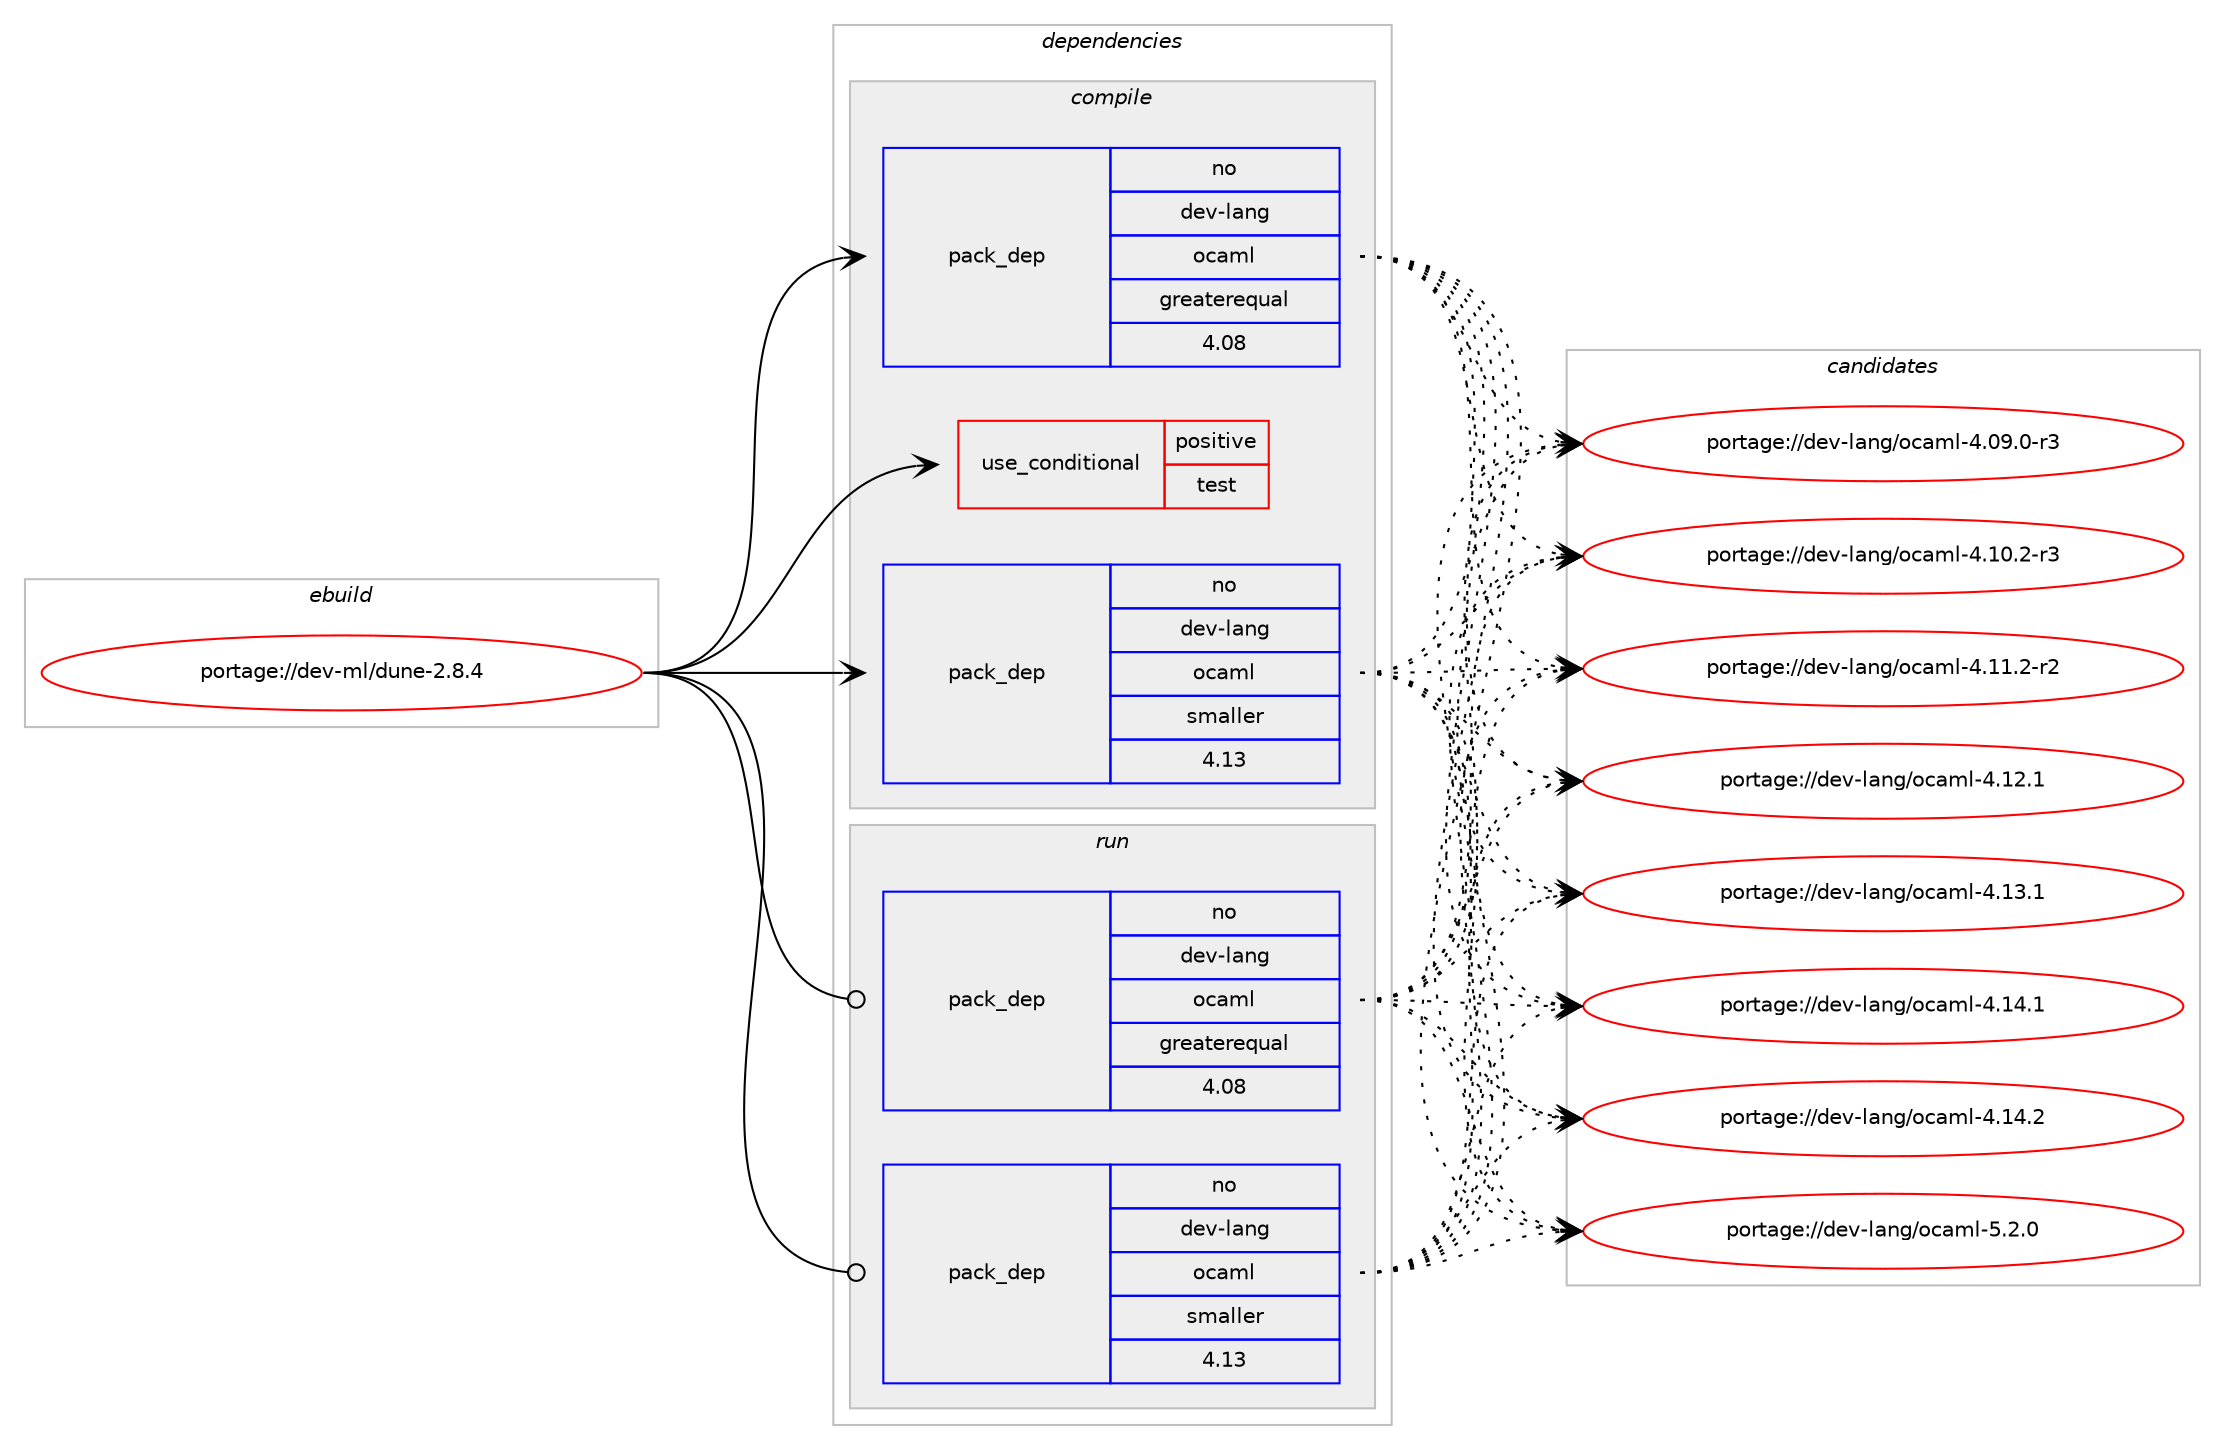 digraph prolog {

# *************
# Graph options
# *************

newrank=true;
concentrate=true;
compound=true;
graph [rankdir=LR,fontname=Helvetica,fontsize=10,ranksep=1.5];#, ranksep=2.5, nodesep=0.2];
edge  [arrowhead=vee];
node  [fontname=Helvetica,fontsize=10];

# **********
# The ebuild
# **********

subgraph cluster_leftcol {
color=gray;
rank=same;
label=<<i>ebuild</i>>;
id [label="portage://dev-ml/dune-2.8.4", color=red, width=4, href="../dev-ml/dune-2.8.4.svg"];
}

# ****************
# The dependencies
# ****************

subgraph cluster_midcol {
color=gray;
label=<<i>dependencies</i>>;
subgraph cluster_compile {
fillcolor="#eeeeee";
style=filled;
label=<<i>compile</i>>;
subgraph cond28450 {
dependency59683 [label=<<TABLE BORDER="0" CELLBORDER="1" CELLSPACING="0" CELLPADDING="4"><TR><TD ROWSPAN="3" CELLPADDING="10">use_conditional</TD></TR><TR><TD>positive</TD></TR><TR><TD>test</TD></TR></TABLE>>, shape=none, color=red];
# *** BEGIN UNKNOWN DEPENDENCY TYPE (TODO) ***
# dependency59683 -> package_dependency(portage://dev-ml/dune-2.8.4,install,no,dev-ml,core_bench,none,[,,],[],[])
# *** END UNKNOWN DEPENDENCY TYPE (TODO) ***

# *** BEGIN UNKNOWN DEPENDENCY TYPE (TODO) ***
# dependency59683 -> package_dependency(portage://dev-ml/dune-2.8.4,install,no,dev-ml,ppx_bench,none,[,,],[],[])
# *** END UNKNOWN DEPENDENCY TYPE (TODO) ***

# *** BEGIN UNKNOWN DEPENDENCY TYPE (TODO) ***
# dependency59683 -> package_dependency(portage://dev-ml/dune-2.8.4,install,no,dev-ml,ppx_expect,none,[,,],[],[])
# *** END UNKNOWN DEPENDENCY TYPE (TODO) ***

}
id:e -> dependency59683:w [weight=20,style="solid",arrowhead="vee"];
subgraph pack30069 {
dependency59684 [label=<<TABLE BORDER="0" CELLBORDER="1" CELLSPACING="0" CELLPADDING="4" WIDTH="220"><TR><TD ROWSPAN="6" CELLPADDING="30">pack_dep</TD></TR><TR><TD WIDTH="110">no</TD></TR><TR><TD>dev-lang</TD></TR><TR><TD>ocaml</TD></TR><TR><TD>greaterequal</TD></TR><TR><TD>4.08</TD></TR></TABLE>>, shape=none, color=blue];
}
id:e -> dependency59684:w [weight=20,style="solid",arrowhead="vee"];
subgraph pack30070 {
dependency59685 [label=<<TABLE BORDER="0" CELLBORDER="1" CELLSPACING="0" CELLPADDING="4" WIDTH="220"><TR><TD ROWSPAN="6" CELLPADDING="30">pack_dep</TD></TR><TR><TD WIDTH="110">no</TD></TR><TR><TD>dev-lang</TD></TR><TR><TD>ocaml</TD></TR><TR><TD>smaller</TD></TR><TR><TD>4.13</TD></TR></TABLE>>, shape=none, color=blue];
}
id:e -> dependency59685:w [weight=20,style="solid",arrowhead="vee"];
# *** BEGIN UNKNOWN DEPENDENCY TYPE (TODO) ***
# id -> package_dependency(portage://dev-ml/dune-2.8.4,install,no,dev-ml,findlib,none,[,,],[],[])
# *** END UNKNOWN DEPENDENCY TYPE (TODO) ***

# *** BEGIN UNKNOWN DEPENDENCY TYPE (TODO) ***
# id -> package_dependency(portage://dev-ml/dune-2.8.4,install,weak,dev-ml,jbuilder,none,[,,],[],[])
# *** END UNKNOWN DEPENDENCY TYPE (TODO) ***

}
subgraph cluster_compileandrun {
fillcolor="#eeeeee";
style=filled;
label=<<i>compile and run</i>>;
}
subgraph cluster_run {
fillcolor="#eeeeee";
style=filled;
label=<<i>run</i>>;
subgraph pack30071 {
dependency59686 [label=<<TABLE BORDER="0" CELLBORDER="1" CELLSPACING="0" CELLPADDING="4" WIDTH="220"><TR><TD ROWSPAN="6" CELLPADDING="30">pack_dep</TD></TR><TR><TD WIDTH="110">no</TD></TR><TR><TD>dev-lang</TD></TR><TR><TD>ocaml</TD></TR><TR><TD>greaterequal</TD></TR><TR><TD>4.08</TD></TR></TABLE>>, shape=none, color=blue];
}
id:e -> dependency59686:w [weight=20,style="solid",arrowhead="odot"];
subgraph pack30072 {
dependency59687 [label=<<TABLE BORDER="0" CELLBORDER="1" CELLSPACING="0" CELLPADDING="4" WIDTH="220"><TR><TD ROWSPAN="6" CELLPADDING="30">pack_dep</TD></TR><TR><TD WIDTH="110">no</TD></TR><TR><TD>dev-lang</TD></TR><TR><TD>ocaml</TD></TR><TR><TD>smaller</TD></TR><TR><TD>4.13</TD></TR></TABLE>>, shape=none, color=blue];
}
id:e -> dependency59687:w [weight=20,style="solid",arrowhead="odot"];
# *** BEGIN UNKNOWN DEPENDENCY TYPE (TODO) ***
# id -> package_dependency(portage://dev-ml/dune-2.8.4,run,weak,dev-ml,jbuilder,none,[,,],[],[])
# *** END UNKNOWN DEPENDENCY TYPE (TODO) ***

}
}

# **************
# The candidates
# **************

subgraph cluster_choices {
rank=same;
color=gray;
label=<<i>candidates</i>>;

subgraph choice30069 {
color=black;
nodesep=1;
choice1001011184510897110103471119997109108455246485746484511451 [label="portage://dev-lang/ocaml-4.09.0-r3", color=red, width=4,href="../dev-lang/ocaml-4.09.0-r3.svg"];
choice1001011184510897110103471119997109108455246494846504511451 [label="portage://dev-lang/ocaml-4.10.2-r3", color=red, width=4,href="../dev-lang/ocaml-4.10.2-r3.svg"];
choice1001011184510897110103471119997109108455246494946504511450 [label="portage://dev-lang/ocaml-4.11.2-r2", color=red, width=4,href="../dev-lang/ocaml-4.11.2-r2.svg"];
choice100101118451089711010347111999710910845524649504649 [label="portage://dev-lang/ocaml-4.12.1", color=red, width=4,href="../dev-lang/ocaml-4.12.1.svg"];
choice100101118451089711010347111999710910845524649514649 [label="portage://dev-lang/ocaml-4.13.1", color=red, width=4,href="../dev-lang/ocaml-4.13.1.svg"];
choice100101118451089711010347111999710910845524649524649 [label="portage://dev-lang/ocaml-4.14.1", color=red, width=4,href="../dev-lang/ocaml-4.14.1.svg"];
choice100101118451089711010347111999710910845524649524650 [label="portage://dev-lang/ocaml-4.14.2", color=red, width=4,href="../dev-lang/ocaml-4.14.2.svg"];
choice1001011184510897110103471119997109108455346504648 [label="portage://dev-lang/ocaml-5.2.0", color=red, width=4,href="../dev-lang/ocaml-5.2.0.svg"];
dependency59684:e -> choice1001011184510897110103471119997109108455246485746484511451:w [style=dotted,weight="100"];
dependency59684:e -> choice1001011184510897110103471119997109108455246494846504511451:w [style=dotted,weight="100"];
dependency59684:e -> choice1001011184510897110103471119997109108455246494946504511450:w [style=dotted,weight="100"];
dependency59684:e -> choice100101118451089711010347111999710910845524649504649:w [style=dotted,weight="100"];
dependency59684:e -> choice100101118451089711010347111999710910845524649514649:w [style=dotted,weight="100"];
dependency59684:e -> choice100101118451089711010347111999710910845524649524649:w [style=dotted,weight="100"];
dependency59684:e -> choice100101118451089711010347111999710910845524649524650:w [style=dotted,weight="100"];
dependency59684:e -> choice1001011184510897110103471119997109108455346504648:w [style=dotted,weight="100"];
}
subgraph choice30070 {
color=black;
nodesep=1;
choice1001011184510897110103471119997109108455246485746484511451 [label="portage://dev-lang/ocaml-4.09.0-r3", color=red, width=4,href="../dev-lang/ocaml-4.09.0-r3.svg"];
choice1001011184510897110103471119997109108455246494846504511451 [label="portage://dev-lang/ocaml-4.10.2-r3", color=red, width=4,href="../dev-lang/ocaml-4.10.2-r3.svg"];
choice1001011184510897110103471119997109108455246494946504511450 [label="portage://dev-lang/ocaml-4.11.2-r2", color=red, width=4,href="../dev-lang/ocaml-4.11.2-r2.svg"];
choice100101118451089711010347111999710910845524649504649 [label="portage://dev-lang/ocaml-4.12.1", color=red, width=4,href="../dev-lang/ocaml-4.12.1.svg"];
choice100101118451089711010347111999710910845524649514649 [label="portage://dev-lang/ocaml-4.13.1", color=red, width=4,href="../dev-lang/ocaml-4.13.1.svg"];
choice100101118451089711010347111999710910845524649524649 [label="portage://dev-lang/ocaml-4.14.1", color=red, width=4,href="../dev-lang/ocaml-4.14.1.svg"];
choice100101118451089711010347111999710910845524649524650 [label="portage://dev-lang/ocaml-4.14.2", color=red, width=4,href="../dev-lang/ocaml-4.14.2.svg"];
choice1001011184510897110103471119997109108455346504648 [label="portage://dev-lang/ocaml-5.2.0", color=red, width=4,href="../dev-lang/ocaml-5.2.0.svg"];
dependency59685:e -> choice1001011184510897110103471119997109108455246485746484511451:w [style=dotted,weight="100"];
dependency59685:e -> choice1001011184510897110103471119997109108455246494846504511451:w [style=dotted,weight="100"];
dependency59685:e -> choice1001011184510897110103471119997109108455246494946504511450:w [style=dotted,weight="100"];
dependency59685:e -> choice100101118451089711010347111999710910845524649504649:w [style=dotted,weight="100"];
dependency59685:e -> choice100101118451089711010347111999710910845524649514649:w [style=dotted,weight="100"];
dependency59685:e -> choice100101118451089711010347111999710910845524649524649:w [style=dotted,weight="100"];
dependency59685:e -> choice100101118451089711010347111999710910845524649524650:w [style=dotted,weight="100"];
dependency59685:e -> choice1001011184510897110103471119997109108455346504648:w [style=dotted,weight="100"];
}
subgraph choice30071 {
color=black;
nodesep=1;
choice1001011184510897110103471119997109108455246485746484511451 [label="portage://dev-lang/ocaml-4.09.0-r3", color=red, width=4,href="../dev-lang/ocaml-4.09.0-r3.svg"];
choice1001011184510897110103471119997109108455246494846504511451 [label="portage://dev-lang/ocaml-4.10.2-r3", color=red, width=4,href="../dev-lang/ocaml-4.10.2-r3.svg"];
choice1001011184510897110103471119997109108455246494946504511450 [label="portage://dev-lang/ocaml-4.11.2-r2", color=red, width=4,href="../dev-lang/ocaml-4.11.2-r2.svg"];
choice100101118451089711010347111999710910845524649504649 [label="portage://dev-lang/ocaml-4.12.1", color=red, width=4,href="../dev-lang/ocaml-4.12.1.svg"];
choice100101118451089711010347111999710910845524649514649 [label="portage://dev-lang/ocaml-4.13.1", color=red, width=4,href="../dev-lang/ocaml-4.13.1.svg"];
choice100101118451089711010347111999710910845524649524649 [label="portage://dev-lang/ocaml-4.14.1", color=red, width=4,href="../dev-lang/ocaml-4.14.1.svg"];
choice100101118451089711010347111999710910845524649524650 [label="portage://dev-lang/ocaml-4.14.2", color=red, width=4,href="../dev-lang/ocaml-4.14.2.svg"];
choice1001011184510897110103471119997109108455346504648 [label="portage://dev-lang/ocaml-5.2.0", color=red, width=4,href="../dev-lang/ocaml-5.2.0.svg"];
dependency59686:e -> choice1001011184510897110103471119997109108455246485746484511451:w [style=dotted,weight="100"];
dependency59686:e -> choice1001011184510897110103471119997109108455246494846504511451:w [style=dotted,weight="100"];
dependency59686:e -> choice1001011184510897110103471119997109108455246494946504511450:w [style=dotted,weight="100"];
dependency59686:e -> choice100101118451089711010347111999710910845524649504649:w [style=dotted,weight="100"];
dependency59686:e -> choice100101118451089711010347111999710910845524649514649:w [style=dotted,weight="100"];
dependency59686:e -> choice100101118451089711010347111999710910845524649524649:w [style=dotted,weight="100"];
dependency59686:e -> choice100101118451089711010347111999710910845524649524650:w [style=dotted,weight="100"];
dependency59686:e -> choice1001011184510897110103471119997109108455346504648:w [style=dotted,weight="100"];
}
subgraph choice30072 {
color=black;
nodesep=1;
choice1001011184510897110103471119997109108455246485746484511451 [label="portage://dev-lang/ocaml-4.09.0-r3", color=red, width=4,href="../dev-lang/ocaml-4.09.0-r3.svg"];
choice1001011184510897110103471119997109108455246494846504511451 [label="portage://dev-lang/ocaml-4.10.2-r3", color=red, width=4,href="../dev-lang/ocaml-4.10.2-r3.svg"];
choice1001011184510897110103471119997109108455246494946504511450 [label="portage://dev-lang/ocaml-4.11.2-r2", color=red, width=4,href="../dev-lang/ocaml-4.11.2-r2.svg"];
choice100101118451089711010347111999710910845524649504649 [label="portage://dev-lang/ocaml-4.12.1", color=red, width=4,href="../dev-lang/ocaml-4.12.1.svg"];
choice100101118451089711010347111999710910845524649514649 [label="portage://dev-lang/ocaml-4.13.1", color=red, width=4,href="../dev-lang/ocaml-4.13.1.svg"];
choice100101118451089711010347111999710910845524649524649 [label="portage://dev-lang/ocaml-4.14.1", color=red, width=4,href="../dev-lang/ocaml-4.14.1.svg"];
choice100101118451089711010347111999710910845524649524650 [label="portage://dev-lang/ocaml-4.14.2", color=red, width=4,href="../dev-lang/ocaml-4.14.2.svg"];
choice1001011184510897110103471119997109108455346504648 [label="portage://dev-lang/ocaml-5.2.0", color=red, width=4,href="../dev-lang/ocaml-5.2.0.svg"];
dependency59687:e -> choice1001011184510897110103471119997109108455246485746484511451:w [style=dotted,weight="100"];
dependency59687:e -> choice1001011184510897110103471119997109108455246494846504511451:w [style=dotted,weight="100"];
dependency59687:e -> choice1001011184510897110103471119997109108455246494946504511450:w [style=dotted,weight="100"];
dependency59687:e -> choice100101118451089711010347111999710910845524649504649:w [style=dotted,weight="100"];
dependency59687:e -> choice100101118451089711010347111999710910845524649514649:w [style=dotted,weight="100"];
dependency59687:e -> choice100101118451089711010347111999710910845524649524649:w [style=dotted,weight="100"];
dependency59687:e -> choice100101118451089711010347111999710910845524649524650:w [style=dotted,weight="100"];
dependency59687:e -> choice1001011184510897110103471119997109108455346504648:w [style=dotted,weight="100"];
}
}

}
